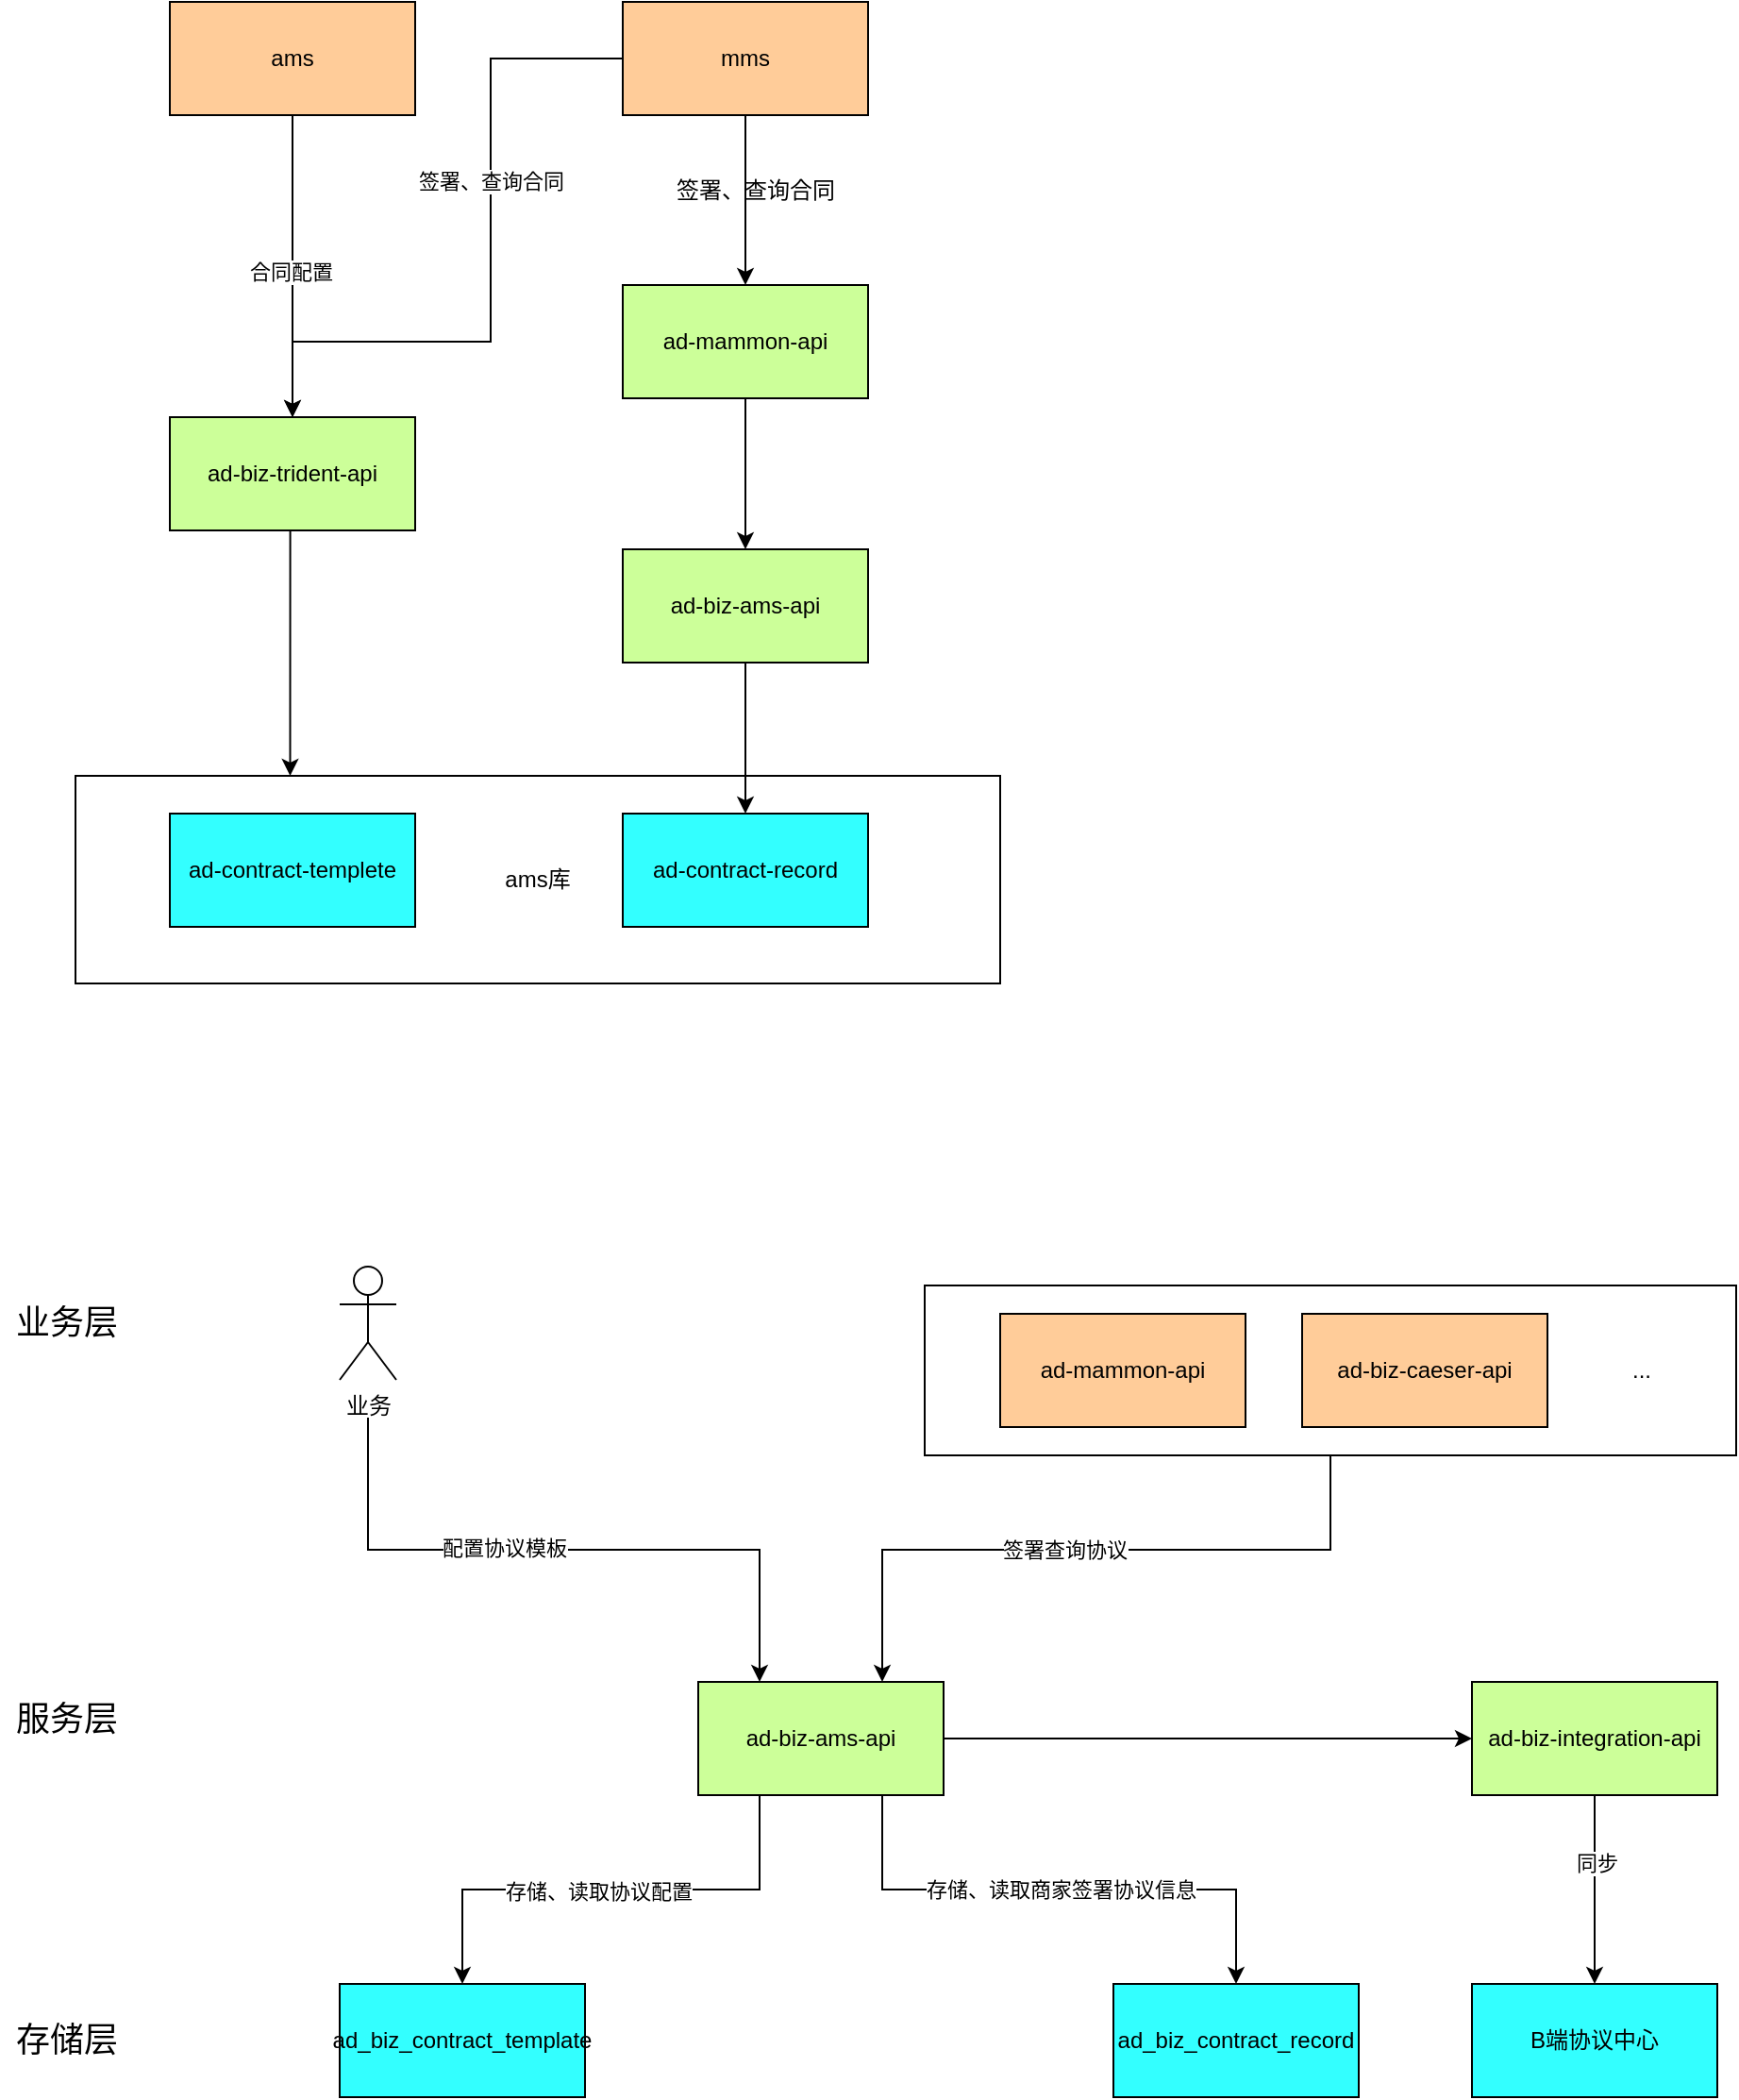 <mxfile version="14.5.10" type="github">
  <diagram id="4VJl39eJ_0qbuoJLty5a" name="Page-1">
    <mxGraphModel dx="1426" dy="691" grid="1" gridSize="10" guides="1" tooltips="1" connect="1" arrows="1" fold="1" page="1" pageScale="1" pageWidth="827" pageHeight="1169" math="0" shadow="0">
      <root>
        <mxCell id="0" />
        <mxCell id="1" parent="0" />
        <mxCell id="P83g3fuwrq8li2oi7rHu-8" value="ams库" style="rounded=0;whiteSpace=wrap;html=1;" parent="1" vertex="1">
          <mxGeometry x="100" y="500" width="490" height="110" as="geometry" />
        </mxCell>
        <mxCell id="P83g3fuwrq8li2oi7rHu-25" style="edgeStyle=orthogonalEdgeStyle;rounded=0;orthogonalLoop=1;jettySize=auto;html=1;exitX=0.5;exitY=1;exitDx=0;exitDy=0;entryX=0.5;entryY=0;entryDx=0;entryDy=0;" parent="1" source="P83g3fuwrq8li2oi7rHu-1" target="P83g3fuwrq8li2oi7rHu-2" edge="1">
          <mxGeometry relative="1" as="geometry" />
        </mxCell>
        <mxCell id="P83g3fuwrq8li2oi7rHu-1" value="ad-mammon-api" style="rounded=0;whiteSpace=wrap;html=1;fillColor=#CCFF99;" parent="1" vertex="1">
          <mxGeometry x="390" y="240" width="130" height="60" as="geometry" />
        </mxCell>
        <mxCell id="P83g3fuwrq8li2oi7rHu-7" value="" style="edgeStyle=orthogonalEdgeStyle;rounded=0;orthogonalLoop=1;jettySize=auto;html=1;" parent="1" source="P83g3fuwrq8li2oi7rHu-2" target="P83g3fuwrq8li2oi7rHu-6" edge="1">
          <mxGeometry relative="1" as="geometry" />
        </mxCell>
        <mxCell id="P83g3fuwrq8li2oi7rHu-2" value="ad-biz-ams-api" style="rounded=0;whiteSpace=wrap;html=1;fillColor=#CCFF99;" parent="1" vertex="1">
          <mxGeometry x="390" y="380" width="130" height="60" as="geometry" />
        </mxCell>
        <mxCell id="P83g3fuwrq8li2oi7rHu-6" value="ad-contract-record" style="rounded=0;whiteSpace=wrap;html=1;fillColor=#33FFFF;" parent="1" vertex="1">
          <mxGeometry x="390" y="520" width="130" height="60" as="geometry" />
        </mxCell>
        <mxCell id="P83g3fuwrq8li2oi7rHu-10" value="ad-contract-templete" style="rounded=0;whiteSpace=wrap;html=1;fillColor=#33FFFF;" parent="1" vertex="1">
          <mxGeometry x="150" y="520" width="130" height="60" as="geometry" />
        </mxCell>
        <mxCell id="P83g3fuwrq8li2oi7rHu-23" value="" style="edgeStyle=orthogonalEdgeStyle;rounded=0;orthogonalLoop=1;jettySize=auto;html=1;entryX=0.25;entryY=0;entryDx=0;entryDy=0;" parent="1" edge="1">
          <mxGeometry relative="1" as="geometry">
            <mxPoint x="216.25" y="370" as="sourcePoint" />
            <mxPoint x="213.75" y="500" as="targetPoint" />
            <Array as="points">
              <mxPoint x="214.25" y="370" />
            </Array>
          </mxGeometry>
        </mxCell>
        <mxCell id="P83g3fuwrq8li2oi7rHu-12" value="ad-biz-trident-api" style="rounded=0;whiteSpace=wrap;html=1;fillColor=#CCFF99;" parent="1" vertex="1">
          <mxGeometry x="150" y="310" width="130" height="60" as="geometry" />
        </mxCell>
        <mxCell id="P83g3fuwrq8li2oi7rHu-16" style="edgeStyle=orthogonalEdgeStyle;rounded=0;orthogonalLoop=1;jettySize=auto;html=1;exitX=0.5;exitY=1;exitDx=0;exitDy=0;" parent="1" source="P83g3fuwrq8li2oi7rHu-15" target="P83g3fuwrq8li2oi7rHu-1" edge="1">
          <mxGeometry relative="1" as="geometry">
            <mxPoint x="270" y="300" as="sourcePoint" />
          </mxGeometry>
        </mxCell>
        <mxCell id="P83g3fuwrq8li2oi7rHu-17" value="签署、查询合同" style="edgeStyle=orthogonalEdgeStyle;rounded=0;orthogonalLoop=1;jettySize=auto;html=1;exitX=0.5;exitY=1;exitDx=0;exitDy=0;" parent="1" source="P83g3fuwrq8li2oi7rHu-15" target="P83g3fuwrq8li2oi7rHu-12" edge="1">
          <mxGeometry relative="1" as="geometry">
            <Array as="points">
              <mxPoint x="455" y="120" />
              <mxPoint x="320" y="120" />
              <mxPoint x="320" y="270" />
              <mxPoint x="215" y="270" />
            </Array>
          </mxGeometry>
        </mxCell>
        <mxCell id="P83g3fuwrq8li2oi7rHu-15" value="mms" style="rounded=0;whiteSpace=wrap;html=1;fillColor=#FFCC99;" parent="1" vertex="1">
          <mxGeometry x="390" y="90" width="130" height="60" as="geometry" />
        </mxCell>
        <mxCell id="P83g3fuwrq8li2oi7rHu-19" style="edgeStyle=orthogonalEdgeStyle;rounded=0;orthogonalLoop=1;jettySize=auto;html=1;exitX=0.5;exitY=1;exitDx=0;exitDy=0;entryX=0.5;entryY=0;entryDx=0;entryDy=0;" parent="1" source="P83g3fuwrq8li2oi7rHu-18" target="P83g3fuwrq8li2oi7rHu-12" edge="1">
          <mxGeometry relative="1" as="geometry" />
        </mxCell>
        <mxCell id="P83g3fuwrq8li2oi7rHu-24" value="合同配置" style="edgeLabel;html=1;align=center;verticalAlign=middle;resizable=0;points=[];" parent="P83g3fuwrq8li2oi7rHu-19" vertex="1" connectable="0">
          <mxGeometry x="0.037" y="-1" relative="1" as="geometry">
            <mxPoint as="offset" />
          </mxGeometry>
        </mxCell>
        <mxCell id="P83g3fuwrq8li2oi7rHu-18" value="ams" style="rounded=0;whiteSpace=wrap;html=1;fillColor=#FFCC99;" parent="1" vertex="1">
          <mxGeometry x="150" y="90" width="130" height="60" as="geometry" />
        </mxCell>
        <mxCell id="P83g3fuwrq8li2oi7rHu-26" value="签署、查询合同" style="text;html=1;align=center;verticalAlign=middle;resizable=0;points=[];autosize=1;" parent="1" vertex="1">
          <mxGeometry x="410" y="180" width="100" height="20" as="geometry" />
        </mxCell>
        <mxCell id="d3kjSuax9LrQZjBUcqNV-2" value="ad_biz_contract_template" style="rounded=0;whiteSpace=wrap;html=1;fillColor=#33FFFF;" parent="1" vertex="1">
          <mxGeometry x="240" y="1140" width="130" height="60" as="geometry" />
        </mxCell>
        <mxCell id="d3kjSuax9LrQZjBUcqNV-3" value="ad_biz_contract_record" style="rounded=0;whiteSpace=wrap;html=1;fillColor=#33FFFF;" parent="1" vertex="1">
          <mxGeometry x="650" y="1140" width="130" height="60" as="geometry" />
        </mxCell>
        <mxCell id="d3kjSuax9LrQZjBUcqNV-5" value="&lt;font style=&quot;font-size: 18px&quot;&gt;存储层&lt;/font&gt;" style="text;html=1;align=center;verticalAlign=middle;resizable=0;points=[];autosize=1;strokeColor=none;" parent="1" vertex="1">
          <mxGeometry x="60" y="1160" width="70" height="20" as="geometry" />
        </mxCell>
        <mxCell id="d3kjSuax9LrQZjBUcqNV-19" style="edgeStyle=orthogonalEdgeStyle;rounded=0;orthogonalLoop=1;jettySize=auto;html=1;exitX=0.25;exitY=1;exitDx=0;exitDy=0;entryX=0.5;entryY=0;entryDx=0;entryDy=0;" parent="1" source="d3kjSuax9LrQZjBUcqNV-6" target="d3kjSuax9LrQZjBUcqNV-2" edge="1">
          <mxGeometry relative="1" as="geometry" />
        </mxCell>
        <mxCell id="d3kjSuax9LrQZjBUcqNV-29" value="存储、读取协议配置" style="edgeLabel;html=1;align=center;verticalAlign=middle;resizable=0;points=[];" parent="d3kjSuax9LrQZjBUcqNV-19" vertex="1" connectable="0">
          <mxGeometry x="0.052" y="1" relative="1" as="geometry">
            <mxPoint as="offset" />
          </mxGeometry>
        </mxCell>
        <mxCell id="d3kjSuax9LrQZjBUcqNV-23" value="" style="edgeStyle=orthogonalEdgeStyle;rounded=0;orthogonalLoop=1;jettySize=auto;html=1;" parent="1" source="d3kjSuax9LrQZjBUcqNV-6" target="d3kjSuax9LrQZjBUcqNV-22" edge="1">
          <mxGeometry relative="1" as="geometry" />
        </mxCell>
        <mxCell id="d3kjSuax9LrQZjBUcqNV-28" value="存储、读取商家签署协议信息" style="edgeStyle=orthogonalEdgeStyle;rounded=0;orthogonalLoop=1;jettySize=auto;html=1;exitX=0.75;exitY=1;exitDx=0;exitDy=0;" parent="1" source="d3kjSuax9LrQZjBUcqNV-6" target="d3kjSuax9LrQZjBUcqNV-3" edge="1">
          <mxGeometry relative="1" as="geometry" />
        </mxCell>
        <mxCell id="d3kjSuax9LrQZjBUcqNV-6" value="ad-biz-ams-api" style="rounded=0;whiteSpace=wrap;html=1;fillColor=#CCFF99;" parent="1" vertex="1">
          <mxGeometry x="430" y="980" width="130" height="60" as="geometry" />
        </mxCell>
        <mxCell id="d3kjSuax9LrQZjBUcqNV-7" value="&lt;font style=&quot;font-size: 18px&quot;&gt;服务层&lt;/font&gt;" style="text;html=1;align=center;verticalAlign=middle;resizable=0;points=[];autosize=1;strokeColor=none;" parent="1" vertex="1">
          <mxGeometry x="60" y="990" width="70" height="20" as="geometry" />
        </mxCell>
        <mxCell id="d3kjSuax9LrQZjBUcqNV-8" value="&lt;font style=&quot;font-size: 18px&quot;&gt;业务层&lt;/font&gt;" style="text;html=1;align=center;verticalAlign=middle;resizable=0;points=[];autosize=1;strokeColor=none;" parent="1" vertex="1">
          <mxGeometry x="60" y="780" width="70" height="20" as="geometry" />
        </mxCell>
        <mxCell id="d3kjSuax9LrQZjBUcqNV-15" style="edgeStyle=orthogonalEdgeStyle;rounded=0;orthogonalLoop=1;jettySize=auto;html=1;entryX=0.25;entryY=0;entryDx=0;entryDy=0;" parent="1" target="d3kjSuax9LrQZjBUcqNV-6" edge="1">
          <mxGeometry relative="1" as="geometry">
            <mxPoint x="255" y="840" as="sourcePoint" />
            <Array as="points">
              <mxPoint x="255" y="910" />
              <mxPoint x="463" y="910" />
            </Array>
          </mxGeometry>
        </mxCell>
        <mxCell id="d3kjSuax9LrQZjBUcqNV-17" value="配置协议模板" style="edgeLabel;html=1;align=center;verticalAlign=middle;resizable=0;points=[];" parent="d3kjSuax9LrQZjBUcqNV-15" vertex="1" connectable="0">
          <mxGeometry x="-0.183" y="1" relative="1" as="geometry">
            <mxPoint as="offset" />
          </mxGeometry>
        </mxCell>
        <mxCell id="d3kjSuax9LrQZjBUcqNV-9" value="业务" style="shape=umlActor;verticalLabelPosition=bottom;verticalAlign=top;html=1;outlineConnect=0;" parent="1" vertex="1">
          <mxGeometry x="240" y="760" width="30" height="60" as="geometry" />
        </mxCell>
        <mxCell id="d3kjSuax9LrQZjBUcqNV-16" style="edgeStyle=orthogonalEdgeStyle;rounded=0;orthogonalLoop=1;jettySize=auto;html=1;exitX=0.5;exitY=1;exitDx=0;exitDy=0;entryX=0.75;entryY=0;entryDx=0;entryDy=0;" parent="1" source="d3kjSuax9LrQZjBUcqNV-10" target="d3kjSuax9LrQZjBUcqNV-6" edge="1">
          <mxGeometry relative="1" as="geometry">
            <Array as="points">
              <mxPoint x="765" y="910" />
              <mxPoint x="528" y="910" />
            </Array>
          </mxGeometry>
        </mxCell>
        <mxCell id="d3kjSuax9LrQZjBUcqNV-18" value="签署查询协议" style="edgeLabel;html=1;align=center;verticalAlign=middle;resizable=0;points=[];" parent="d3kjSuax9LrQZjBUcqNV-16" vertex="1" connectable="0">
          <mxGeometry x="0.069" y="3" relative="1" as="geometry">
            <mxPoint y="-3" as="offset" />
          </mxGeometry>
        </mxCell>
        <mxCell id="d3kjSuax9LrQZjBUcqNV-10" value="" style="rounded=0;whiteSpace=wrap;html=1;" parent="1" vertex="1">
          <mxGeometry x="550" y="770" width="430" height="90" as="geometry" />
        </mxCell>
        <mxCell id="d3kjSuax9LrQZjBUcqNV-11" value="ad-mammon-api" style="rounded=0;whiteSpace=wrap;html=1;fillColor=#FFCC99;" parent="1" vertex="1">
          <mxGeometry x="590" y="785" width="130" height="60" as="geometry" />
        </mxCell>
        <mxCell id="d3kjSuax9LrQZjBUcqNV-12" value="ad-biz-caeser-api" style="rounded=0;whiteSpace=wrap;html=1;fillColor=#FFCC99;" parent="1" vertex="1">
          <mxGeometry x="750" y="785" width="130" height="60" as="geometry" />
        </mxCell>
        <mxCell id="d3kjSuax9LrQZjBUcqNV-13" value="..." style="text;html=1;strokeColor=none;fillColor=none;align=center;verticalAlign=middle;whiteSpace=wrap;rounded=0;" parent="1" vertex="1">
          <mxGeometry x="910" y="805" width="40" height="20" as="geometry" />
        </mxCell>
        <mxCell id="d3kjSuax9LrQZjBUcqNV-25" style="edgeStyle=orthogonalEdgeStyle;rounded=0;orthogonalLoop=1;jettySize=auto;html=1;exitX=0.5;exitY=1;exitDx=0;exitDy=0;entryX=0.5;entryY=0;entryDx=0;entryDy=0;" parent="1" source="d3kjSuax9LrQZjBUcqNV-22" target="d3kjSuax9LrQZjBUcqNV-24" edge="1">
          <mxGeometry relative="1" as="geometry" />
        </mxCell>
        <mxCell id="d3kjSuax9LrQZjBUcqNV-26" value="同步" style="edgeLabel;html=1;align=center;verticalAlign=middle;resizable=0;points=[];" parent="d3kjSuax9LrQZjBUcqNV-25" vertex="1" connectable="0">
          <mxGeometry x="-0.28" y="1" relative="1" as="geometry">
            <mxPoint as="offset" />
          </mxGeometry>
        </mxCell>
        <mxCell id="d3kjSuax9LrQZjBUcqNV-22" value="ad-biz-integration-api" style="rounded=0;whiteSpace=wrap;html=1;fillColor=#CCFF99;" parent="1" vertex="1">
          <mxGeometry x="840" y="980" width="130" height="60" as="geometry" />
        </mxCell>
        <mxCell id="d3kjSuax9LrQZjBUcqNV-24" value="B端协议中心" style="rounded=0;whiteSpace=wrap;html=1;fillColor=#33FFFF;" parent="1" vertex="1">
          <mxGeometry x="840" y="1140" width="130" height="60" as="geometry" />
        </mxCell>
      </root>
    </mxGraphModel>
  </diagram>
</mxfile>
